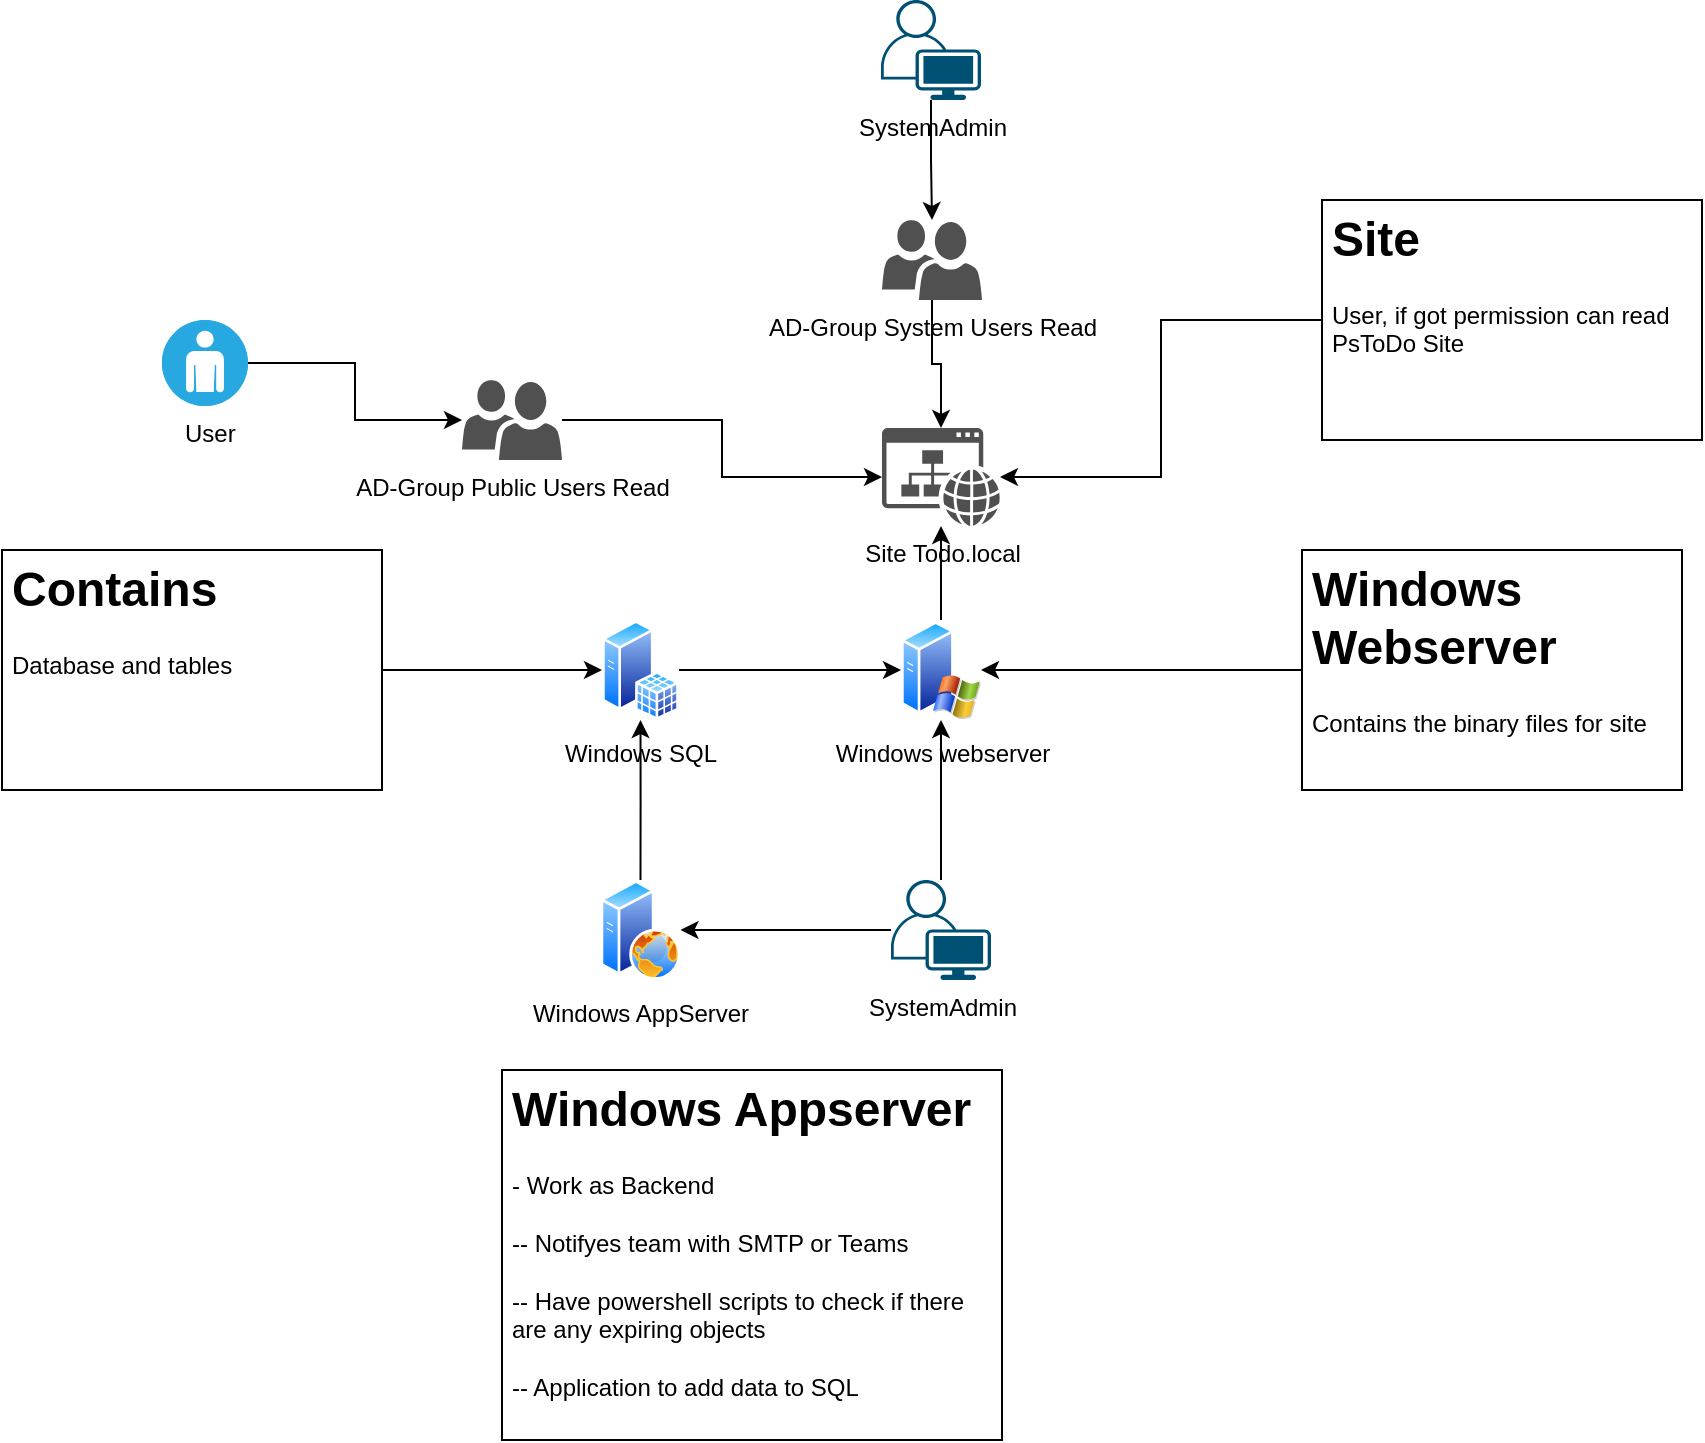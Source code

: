 <mxfile version="20.8.10" type="device"><diagram id="E9O1DwAc9OfRLRK49Jwf" name="Sida-1"><mxGraphModel dx="2938" dy="1188" grid="1" gridSize="10" guides="1" tooltips="1" connect="1" arrows="1" fold="1" page="1" pageScale="1" pageWidth="827" pageHeight="1169" math="0" shadow="0"><root><mxCell id="0"/><mxCell id="1" parent="0"/><mxCell id="-9vlfLfI2Yb8ipi9uNu7-1" value="Site Todo.local" style="sketch=0;pointerEvents=1;shadow=0;dashed=0;html=1;strokeColor=none;fillColor=#505050;labelPosition=center;verticalLabelPosition=bottom;verticalAlign=top;outlineConnect=0;align=center;shape=mxgraph.office.concepts.website;" parent="1" vertex="1"><mxGeometry x="590" y="264" width="59" height="49" as="geometry"/></mxCell><mxCell id="0t5vOsb9JFAAlmT5RIgE-5" style="edgeStyle=orthogonalEdgeStyle;rounded=0;orthogonalLoop=1;jettySize=auto;html=1;" edge="1" parent="1" source="-9vlfLfI2Yb8ipi9uNu7-2" target="-9vlfLfI2Yb8ipi9uNu7-1"><mxGeometry relative="1" as="geometry"/></mxCell><mxCell id="-9vlfLfI2Yb8ipi9uNu7-2" value="AD-Group Public Users Read" style="sketch=0;pointerEvents=1;shadow=0;dashed=0;html=1;strokeColor=none;labelPosition=center;verticalLabelPosition=bottom;verticalAlign=top;align=center;fillColor=#505050;shape=mxgraph.mscae.intune.user_group" parent="1" vertex="1"><mxGeometry x="380" y="240" width="50" height="40" as="geometry"/></mxCell><mxCell id="-9vlfLfI2Yb8ipi9uNu7-5" value="" style="edgeStyle=orthogonalEdgeStyle;rounded=0;orthogonalLoop=1;jettySize=auto;html=1;" parent="1" source="-9vlfLfI2Yb8ipi9uNu7-4" target="-9vlfLfI2Yb8ipi9uNu7-2" edge="1"><mxGeometry relative="1" as="geometry"/></mxCell><mxCell id="-9vlfLfI2Yb8ipi9uNu7-4" value="&amp;nbsp;User" style="fillColor=#28A8E0;verticalLabelPosition=bottom;sketch=0;html=1;strokeColor=#ffffff;verticalAlign=top;align=center;points=[[0.145,0.145,0],[0.5,0,0],[0.855,0.145,0],[1,0.5,0],[0.855,0.855,0],[0.5,1,0],[0.145,0.855,0],[0,0.5,0]];pointerEvents=1;shape=mxgraph.cisco_safe.compositeIcon;bgIcon=ellipse;resIcon=mxgraph.cisco_safe.capability.user;" parent="1" vertex="1"><mxGeometry x="230" y="210" width="43" height="43" as="geometry"/></mxCell><mxCell id="-9vlfLfI2Yb8ipi9uNu7-8" value="" style="edgeStyle=orthogonalEdgeStyle;rounded=0;orthogonalLoop=1;jettySize=auto;html=1;" parent="1" source="-9vlfLfI2Yb8ipi9uNu7-7" target="-9vlfLfI2Yb8ipi9uNu7-1" edge="1"><mxGeometry relative="1" as="geometry"/></mxCell><mxCell id="-9vlfLfI2Yb8ipi9uNu7-7" value="&lt;h1&gt;Site&lt;/h1&gt;&lt;p&gt;User, if got permission can read PsToDo Site&lt;br&gt;&lt;/p&gt;" style="text;html=1;strokeColor=default;fillColor=none;spacing=5;spacingTop=-20;whiteSpace=wrap;overflow=hidden;rounded=0;" parent="1" vertex="1"><mxGeometry x="810" y="150" width="190" height="120" as="geometry"/></mxCell><mxCell id="-9vlfLfI2Yb8ipi9uNu7-12" value="" style="edgeStyle=orthogonalEdgeStyle;rounded=0;orthogonalLoop=1;jettySize=auto;html=1;" parent="1" source="-9vlfLfI2Yb8ipi9uNu7-9" target="-9vlfLfI2Yb8ipi9uNu7-1" edge="1"><mxGeometry relative="1" as="geometry"/></mxCell><mxCell id="-9vlfLfI2Yb8ipi9uNu7-9" value="Windows webserver" style="aspect=fixed;perimeter=ellipsePerimeter;html=1;align=center;shadow=0;dashed=0;spacingTop=3;image;image=img/lib/active_directory/windows_server_2.svg;strokeColor=default;" parent="1" vertex="1"><mxGeometry x="599.5" y="360" width="40" height="50" as="geometry"/></mxCell><mxCell id="-9vlfLfI2Yb8ipi9uNu7-11" value="" style="edgeStyle=orthogonalEdgeStyle;rounded=0;orthogonalLoop=1;jettySize=auto;html=1;" parent="1" source="-9vlfLfI2Yb8ipi9uNu7-10" target="-9vlfLfI2Yb8ipi9uNu7-9" edge="1"><mxGeometry relative="1" as="geometry"/></mxCell><mxCell id="-9vlfLfI2Yb8ipi9uNu7-10" value="&lt;h1&gt;Windows Webserver&lt;br&gt;&lt;/h1&gt;&lt;p&gt;Contains the binary files for site&lt;br&gt;&lt;/p&gt;" style="text;html=1;strokeColor=default;fillColor=none;spacing=5;spacingTop=-20;whiteSpace=wrap;overflow=hidden;rounded=0;" parent="1" vertex="1"><mxGeometry x="800" y="325" width="190" height="120" as="geometry"/></mxCell><mxCell id="-9vlfLfI2Yb8ipi9uNu7-14" value="" style="edgeStyle=orthogonalEdgeStyle;rounded=0;orthogonalLoop=1;jettySize=auto;html=1;" parent="1" source="-9vlfLfI2Yb8ipi9uNu7-13" target="-9vlfLfI2Yb8ipi9uNu7-9" edge="1"><mxGeometry relative="1" as="geometry"/></mxCell><mxCell id="-9vlfLfI2Yb8ipi9uNu7-13" value="Windows SQL" style="aspect=fixed;perimeter=ellipsePerimeter;html=1;align=center;shadow=0;dashed=0;spacingTop=3;image;image=img/lib/active_directory/sql_server.svg;strokeColor=default;" parent="1" vertex="1"><mxGeometry x="450" y="360" width="38.5" height="50" as="geometry"/></mxCell><mxCell id="-9vlfLfI2Yb8ipi9uNu7-16" value="" style="edgeStyle=orthogonalEdgeStyle;rounded=0;orthogonalLoop=1;jettySize=auto;html=1;" parent="1" source="-9vlfLfI2Yb8ipi9uNu7-15" target="-9vlfLfI2Yb8ipi9uNu7-13" edge="1"><mxGeometry relative="1" as="geometry"/></mxCell><mxCell id="-9vlfLfI2Yb8ipi9uNu7-15" value="&lt;h1&gt;Contains&lt;/h1&gt;&lt;div&gt;Database and tables&lt;br&gt;&lt;/div&gt;" style="text;html=1;strokeColor=default;fillColor=none;spacing=5;spacingTop=-20;whiteSpace=wrap;overflow=hidden;rounded=0;" parent="1" vertex="1"><mxGeometry x="150" y="325" width="190" height="120" as="geometry"/></mxCell><mxCell id="-9vlfLfI2Yb8ipi9uNu7-18" value="" style="edgeStyle=orthogonalEdgeStyle;rounded=0;orthogonalLoop=1;jettySize=auto;html=1;" parent="1" source="-9vlfLfI2Yb8ipi9uNu7-17" target="-9vlfLfI2Yb8ipi9uNu7-13" edge="1"><mxGeometry relative="1" as="geometry"/></mxCell><mxCell id="-9vlfLfI2Yb8ipi9uNu7-17" value="Windows AppServer" style="aspect=fixed;perimeter=ellipsePerimeter;html=1;align=center;shadow=0;dashed=0;spacingTop=3;image;image=img/lib/active_directory/web_server.svg;strokeColor=default;" parent="1" vertex="1"><mxGeometry x="449.25" y="490" width="40" height="50" as="geometry"/></mxCell><mxCell id="-9vlfLfI2Yb8ipi9uNu7-20" value="&lt;h1&gt;Windows Appserver&lt;br&gt;&lt;/h1&gt;&lt;p&gt;- Work as Backend&lt;br&gt;&lt;br&gt;-- Notifyes team with SMTP or Teams&lt;br&gt;&lt;br&gt;-- Have powershell scripts to check if there are any expiring objects&lt;br&gt;&lt;br&gt;-- Application to add data to SQL &lt;br&gt;&lt;/p&gt;" style="text;html=1;strokeColor=default;fillColor=none;spacing=5;spacingTop=-20;whiteSpace=wrap;overflow=hidden;rounded=0;" parent="1" vertex="1"><mxGeometry x="400" y="585" width="250" height="185" as="geometry"/></mxCell><mxCell id="0t5vOsb9JFAAlmT5RIgE-2" value="" style="edgeStyle=orthogonalEdgeStyle;rounded=0;orthogonalLoop=1;jettySize=auto;html=1;" edge="1" parent="1" source="0t5vOsb9JFAAlmT5RIgE-1" target="-9vlfLfI2Yb8ipi9uNu7-9"><mxGeometry relative="1" as="geometry"/></mxCell><mxCell id="0t5vOsb9JFAAlmT5RIgE-3" value="" style="edgeStyle=orthogonalEdgeStyle;rounded=0;orthogonalLoop=1;jettySize=auto;html=1;" edge="1" parent="1" source="0t5vOsb9JFAAlmT5RIgE-1" target="-9vlfLfI2Yb8ipi9uNu7-17"><mxGeometry relative="1" as="geometry"/></mxCell><mxCell id="0t5vOsb9JFAAlmT5RIgE-1" value="SystemAdmin" style="points=[[0.35,0,0],[0.98,0.51,0],[1,0.71,0],[0.67,1,0],[0,0.795,0],[0,0.65,0]];verticalLabelPosition=bottom;sketch=0;html=1;verticalAlign=top;aspect=fixed;align=center;pointerEvents=1;shape=mxgraph.cisco19.user;fillColor=#005073;strokeColor=none;" vertex="1" parent="1"><mxGeometry x="594.5" y="490" width="50" height="50" as="geometry"/></mxCell><mxCell id="0t5vOsb9JFAAlmT5RIgE-7" value="" style="edgeStyle=orthogonalEdgeStyle;rounded=0;orthogonalLoop=1;jettySize=auto;html=1;" edge="1" parent="1" source="0t5vOsb9JFAAlmT5RIgE-4" target="0t5vOsb9JFAAlmT5RIgE-6"><mxGeometry relative="1" as="geometry"/></mxCell><mxCell id="0t5vOsb9JFAAlmT5RIgE-4" value="SystemAdmin" style="points=[[0.35,0,0],[0.98,0.51,0],[1,0.71,0],[0.67,1,0],[0,0.795,0],[0,0.65,0]];verticalLabelPosition=bottom;sketch=0;html=1;verticalAlign=top;aspect=fixed;align=center;pointerEvents=1;shape=mxgraph.cisco19.user;fillColor=#005073;strokeColor=none;" vertex="1" parent="1"><mxGeometry x="589.5" y="50" width="50" height="50" as="geometry"/></mxCell><mxCell id="0t5vOsb9JFAAlmT5RIgE-8" value="" style="edgeStyle=orthogonalEdgeStyle;rounded=0;orthogonalLoop=1;jettySize=auto;html=1;" edge="1" parent="1" source="0t5vOsb9JFAAlmT5RIgE-6" target="-9vlfLfI2Yb8ipi9uNu7-1"><mxGeometry relative="1" as="geometry"/></mxCell><mxCell id="0t5vOsb9JFAAlmT5RIgE-6" value="AD-Group System Users Read" style="sketch=0;pointerEvents=1;shadow=0;dashed=0;html=1;strokeColor=none;labelPosition=center;verticalLabelPosition=bottom;verticalAlign=top;align=center;fillColor=#505050;shape=mxgraph.mscae.intune.user_group" vertex="1" parent="1"><mxGeometry x="590" y="160" width="50" height="40" as="geometry"/></mxCell></root></mxGraphModel></diagram></mxfile>